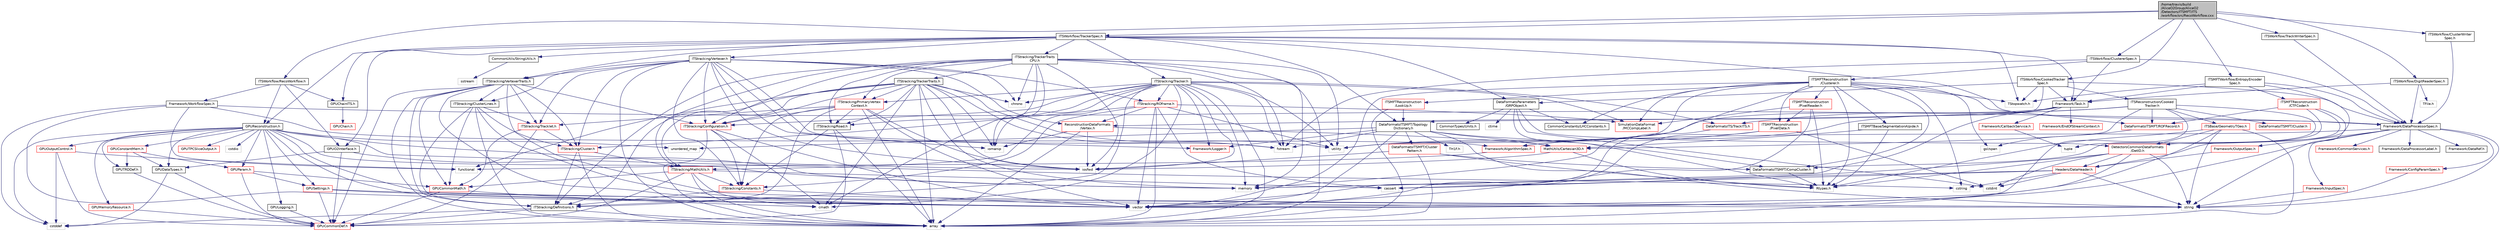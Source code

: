 digraph "/home/travis/build/AliceO2Group/AliceO2/Detectors/ITSMFT/ITS/workflow/src/RecoWorkflow.cxx"
{
 // INTERACTIVE_SVG=YES
  bgcolor="transparent";
  edge [fontname="Helvetica",fontsize="10",labelfontname="Helvetica",labelfontsize="10"];
  node [fontname="Helvetica",fontsize="10",shape=record];
  Node0 [label="/home/travis/build\l/AliceO2Group/AliceO2\l/Detectors/ITSMFT/ITS\l/workflow/src/RecoWorkflow.cxx",height=0.2,width=0.4,color="black", fillcolor="grey75", style="filled", fontcolor="black"];
  Node0 -> Node1 [color="midnightblue",fontsize="10",style="solid",fontname="Helvetica"];
  Node1 [label="ITSWorkflow/RecoWorkflow.h",height=0.2,width=0.4,color="black",URL="$dc/d1c/ITSMFT_2ITS_2workflow_2include_2ITSWorkflow_2RecoWorkflow_8h.html"];
  Node1 -> Node2 [color="midnightblue",fontsize="10",style="solid",fontname="Helvetica"];
  Node2 [label="Framework/WorkflowSpec.h",height=0.2,width=0.4,color="black",URL="$df/da1/WorkflowSpec_8h.html"];
  Node2 -> Node3 [color="midnightblue",fontsize="10",style="solid",fontname="Helvetica"];
  Node3 [label="Framework/DataProcessorSpec.h",height=0.2,width=0.4,color="black",URL="$d0/df4/DataProcessorSpec_8h.html"];
  Node3 -> Node4 [color="midnightblue",fontsize="10",style="solid",fontname="Helvetica"];
  Node4 [label="Framework/AlgorithmSpec.h",height=0.2,width=0.4,color="red",URL="$d0/d14/AlgorithmSpec_8h.html"];
  Node4 -> Node84 [color="midnightblue",fontsize="10",style="solid",fontname="Helvetica"];
  Node84 [label="functional",height=0.2,width=0.4,color="grey75"];
  Node3 -> Node119 [color="midnightblue",fontsize="10",style="solid",fontname="Helvetica"];
  Node119 [label="Framework/ConfigParamSpec.h",height=0.2,width=0.4,color="red",URL="$d0/d1c/ConfigParamSpec_8h.html"];
  Node119 -> Node52 [color="midnightblue",fontsize="10",style="solid",fontname="Helvetica"];
  Node52 [label="string",height=0.2,width=0.4,color="grey75"];
  Node3 -> Node123 [color="midnightblue",fontsize="10",style="solid",fontname="Helvetica"];
  Node123 [label="Framework/DataProcessorLabel.h",height=0.2,width=0.4,color="black",URL="$d1/df2/DataProcessorLabel_8h.html"];
  Node3 -> Node7 [color="midnightblue",fontsize="10",style="solid",fontname="Helvetica"];
  Node7 [label="Framework/DataRef.h",height=0.2,width=0.4,color="black",URL="$d5/dfb/DataRef_8h.html"];
  Node3 -> Node58 [color="midnightblue",fontsize="10",style="solid",fontname="Helvetica"];
  Node58 [label="Framework/InputSpec.h",height=0.2,width=0.4,color="red",URL="$d5/d3f/InputSpec_8h.html"];
  Node58 -> Node52 [color="midnightblue",fontsize="10",style="solid",fontname="Helvetica"];
  Node3 -> Node45 [color="midnightblue",fontsize="10",style="solid",fontname="Helvetica"];
  Node45 [label="Framework/OutputSpec.h",height=0.2,width=0.4,color="red",URL="$db/d2d/OutputSpec_8h.html"];
  Node45 -> Node46 [color="midnightblue",fontsize="10",style="solid",fontname="Helvetica"];
  Node46 [label="Headers/DataHeader.h",height=0.2,width=0.4,color="red",URL="$dc/dcd/DataHeader_8h.html"];
  Node46 -> Node47 [color="midnightblue",fontsize="10",style="solid",fontname="Helvetica"];
  Node47 [label="cstdint",height=0.2,width=0.4,color="grey75"];
  Node46 -> Node18 [color="midnightblue",fontsize="10",style="solid",fontname="Helvetica"];
  Node18 [label="memory",height=0.2,width=0.4,color="grey75"];
  Node46 -> Node48 [color="midnightblue",fontsize="10",style="solid",fontname="Helvetica"];
  Node48 [label="cassert",height=0.2,width=0.4,color="grey75"];
  Node46 -> Node49 [color="midnightblue",fontsize="10",style="solid",fontname="Helvetica"];
  Node49 [label="cstring",height=0.2,width=0.4,color="grey75"];
  Node46 -> Node52 [color="midnightblue",fontsize="10",style="solid",fontname="Helvetica"];
  Node3 -> Node124 [color="midnightblue",fontsize="10",style="solid",fontname="Helvetica"];
  Node124 [label="Framework/CommonServices.h",height=0.2,width=0.4,color="red",URL="$d8/d02/CommonServices_8h.html"];
  Node3 -> Node52 [color="midnightblue",fontsize="10",style="solid",fontname="Helvetica"];
  Node3 -> Node25 [color="midnightblue",fontsize="10",style="solid",fontname="Helvetica"];
  Node25 [label="vector",height=0.2,width=0.4,color="grey75"];
  Node2 -> Node4 [color="midnightblue",fontsize="10",style="solid",fontname="Helvetica"];
  Node2 -> Node25 [color="midnightblue",fontsize="10",style="solid",fontname="Helvetica"];
  Node2 -> Node84 [color="midnightblue",fontsize="10",style="solid",fontname="Helvetica"];
  Node2 -> Node85 [color="midnightblue",fontsize="10",style="solid",fontname="Helvetica"];
  Node85 [label="cstddef",height=0.2,width=0.4,color="grey75"];
  Node1 -> Node125 [color="midnightblue",fontsize="10",style="solid",fontname="Helvetica"];
  Node125 [label="GPUO2Interface.h",height=0.2,width=0.4,color="black",URL="$dc/dae/GPUO2Interface_8h.html"];
  Node125 -> Node18 [color="midnightblue",fontsize="10",style="solid",fontname="Helvetica"];
  Node125 -> Node126 [color="midnightblue",fontsize="10",style="solid",fontname="Helvetica"];
  Node126 [label="GPUCommonDef.h",height=0.2,width=0.4,color="red",URL="$df/d21/GPUCommonDef_8h.html"];
  Node125 -> Node129 [color="midnightblue",fontsize="10",style="solid",fontname="Helvetica"];
  Node129 [label="GPUDataTypes.h",height=0.2,width=0.4,color="black",URL="$d4/dc5/GPUDataTypes_8h.html"];
  Node129 -> Node126 [color="midnightblue",fontsize="10",style="solid",fontname="Helvetica"];
  Node129 -> Node85 [color="midnightblue",fontsize="10",style="solid",fontname="Helvetica"];
  Node1 -> Node130 [color="midnightblue",fontsize="10",style="solid",fontname="Helvetica"];
  Node130 [label="GPUReconstruction.h",height=0.2,width=0.4,color="black",URL="$d2/de8/GPUReconstruction_8h.html"];
  Node130 -> Node85 [color="midnightblue",fontsize="10",style="solid",fontname="Helvetica"];
  Node130 -> Node61 [color="midnightblue",fontsize="10",style="solid",fontname="Helvetica"];
  Node61 [label="cstdio",height=0.2,width=0.4,color="grey75"];
  Node130 -> Node49 [color="midnightblue",fontsize="10",style="solid",fontname="Helvetica"];
  Node130 -> Node52 [color="midnightblue",fontsize="10",style="solid",fontname="Helvetica"];
  Node130 -> Node18 [color="midnightblue",fontsize="10",style="solid",fontname="Helvetica"];
  Node130 -> Node74 [color="midnightblue",fontsize="10",style="solid",fontname="Helvetica"];
  Node74 [label="iosfwd",height=0.2,width=0.4,color="grey75"];
  Node130 -> Node25 [color="midnightblue",fontsize="10",style="solid",fontname="Helvetica"];
  Node130 -> Node69 [color="midnightblue",fontsize="10",style="solid",fontname="Helvetica"];
  Node69 [label="unordered_map",height=0.2,width=0.4,color="grey75"];
  Node130 -> Node131 [color="midnightblue",fontsize="10",style="solid",fontname="Helvetica"];
  Node131 [label="GPUTRDDef.h",height=0.2,width=0.4,color="black",URL="$d7/d4f/GPUTRDDef_8h.html"];
  Node131 -> Node126 [color="midnightblue",fontsize="10",style="solid",fontname="Helvetica"];
  Node130 -> Node132 [color="midnightblue",fontsize="10",style="solid",fontname="Helvetica"];
  Node132 [label="GPUParam.h",height=0.2,width=0.4,color="red",URL="$df/d13/GPUParam_8h.html"];
  Node132 -> Node126 [color="midnightblue",fontsize="10",style="solid",fontname="Helvetica"];
  Node132 -> Node133 [color="midnightblue",fontsize="10",style="solid",fontname="Helvetica"];
  Node133 [label="GPUCommonMath.h",height=0.2,width=0.4,color="red",URL="$d6/da2/GPUCommonMath_8h.html"];
  Node133 -> Node126 [color="midnightblue",fontsize="10",style="solid",fontname="Helvetica"];
  Node133 -> Node134 [color="midnightblue",fontsize="10",style="solid",fontname="Helvetica"];
  Node134 [label="cmath",height=0.2,width=0.4,color="grey75"];
  Node132 -> Node142 [color="midnightblue",fontsize="10",style="solid",fontname="Helvetica"];
  Node142 [label="GPUSettings.h",height=0.2,width=0.4,color="red",URL="$dd/dc6/GPUSettings_8h.html"];
  Node142 -> Node126 [color="midnightblue",fontsize="10",style="solid",fontname="Helvetica"];
  Node142 -> Node25 [color="midnightblue",fontsize="10",style="solid",fontname="Helvetica"];
  Node142 -> Node52 [color="midnightblue",fontsize="10",style="solid",fontname="Helvetica"];
  Node130 -> Node142 [color="midnightblue",fontsize="10",style="solid",fontname="Helvetica"];
  Node130 -> Node149 [color="midnightblue",fontsize="10",style="solid",fontname="Helvetica"];
  Node149 [label="GPUOutputControl.h",height=0.2,width=0.4,color="red",URL="$d5/d5b/GPUOutputControl_8h.html"];
  Node149 -> Node126 [color="midnightblue",fontsize="10",style="solid",fontname="Helvetica"];
  Node149 -> Node85 [color="midnightblue",fontsize="10",style="solid",fontname="Helvetica"];
  Node149 -> Node84 [color="midnightblue",fontsize="10",style="solid",fontname="Helvetica"];
  Node130 -> Node151 [color="midnightblue",fontsize="10",style="solid",fontname="Helvetica"];
  Node151 [label="GPUMemoryResource.h",height=0.2,width=0.4,color="red",URL="$d5/da6/GPUMemoryResource_8h.html"];
  Node151 -> Node126 [color="midnightblue",fontsize="10",style="solid",fontname="Helvetica"];
  Node130 -> Node153 [color="midnightblue",fontsize="10",style="solid",fontname="Helvetica"];
  Node153 [label="GPUConstantMem.h",height=0.2,width=0.4,color="red",URL="$db/df8/GPUConstantMem_8h.html"];
  Node153 -> Node132 [color="midnightblue",fontsize="10",style="solid",fontname="Helvetica"];
  Node153 -> Node129 [color="midnightblue",fontsize="10",style="solid",fontname="Helvetica"];
  Node153 -> Node131 [color="midnightblue",fontsize="10",style="solid",fontname="Helvetica"];
  Node130 -> Node166 [color="midnightblue",fontsize="10",style="solid",fontname="Helvetica"];
  Node166 [label="GPUTPCSliceOutput.h",height=0.2,width=0.4,color="red",URL="$da/d4b/GPUTPCSliceOutput_8h.html"];
  Node130 -> Node129 [color="midnightblue",fontsize="10",style="solid",fontname="Helvetica"];
  Node130 -> Node169 [color="midnightblue",fontsize="10",style="solid",fontname="Helvetica"];
  Node169 [label="GPULogging.h",height=0.2,width=0.4,color="black",URL="$df/ddc/GPULogging_8h.html"];
  Node169 -> Node126 [color="midnightblue",fontsize="10",style="solid",fontname="Helvetica"];
  Node1 -> Node170 [color="midnightblue",fontsize="10",style="solid",fontname="Helvetica"];
  Node170 [label="GPUChainITS.h",height=0.2,width=0.4,color="black",URL="$d9/d46/GPUChainITS_8h.html"];
  Node170 -> Node171 [color="midnightblue",fontsize="10",style="solid",fontname="Helvetica"];
  Node171 [label="GPUChain.h",height=0.2,width=0.4,color="red",URL="$d3/dbe/GPUChain_8h.html"];
  Node0 -> Node187 [color="midnightblue",fontsize="10",style="solid",fontname="Helvetica"];
  Node187 [label="ITSWorkflow/DigitReaderSpec.h",height=0.2,width=0.4,color="black",URL="$de/d93/ITSMFT_2ITS_2workflow_2include_2ITSWorkflow_2DigitReaderSpec_8h.html"];
  Node187 -> Node188 [color="midnightblue",fontsize="10",style="solid",fontname="Helvetica"];
  Node188 [label="TFile.h",height=0.2,width=0.4,color="grey75"];
  Node187 -> Node3 [color="midnightblue",fontsize="10",style="solid",fontname="Helvetica"];
  Node187 -> Node189 [color="midnightblue",fontsize="10",style="solid",fontname="Helvetica"];
  Node189 [label="Framework/Task.h",height=0.2,width=0.4,color="black",URL="$df/d4f/Task_8h.html"];
  Node189 -> Node4 [color="midnightblue",fontsize="10",style="solid",fontname="Helvetica"];
  Node189 -> Node190 [color="midnightblue",fontsize="10",style="solid",fontname="Helvetica"];
  Node190 [label="Framework/CallbackService.h",height=0.2,width=0.4,color="red",URL="$d9/d7f/CallbackService_8h.html"];
  Node190 -> Node192 [color="midnightblue",fontsize="10",style="solid",fontname="Helvetica"];
  Node192 [label="tuple",height=0.2,width=0.4,color="grey75"];
  Node189 -> Node193 [color="midnightblue",fontsize="10",style="solid",fontname="Helvetica"];
  Node193 [label="Framework/EndOfStreamContext.h",height=0.2,width=0.4,color="red",URL="$d0/d77/EndOfStreamContext_8h.html"];
  Node189 -> Node31 [color="midnightblue",fontsize="10",style="solid",fontname="Helvetica"];
  Node31 [label="utility",height=0.2,width=0.4,color="grey75"];
  Node189 -> Node18 [color="midnightblue",fontsize="10",style="solid",fontname="Helvetica"];
  Node0 -> Node194 [color="midnightblue",fontsize="10",style="solid",fontname="Helvetica"];
  Node194 [label="ITSWorkflow/ClustererSpec.h",height=0.2,width=0.4,color="black",URL="$d4/dcc/ITSMFT_2ITS_2workflow_2include_2ITSWorkflow_2ClustererSpec_8h.html"];
  Node194 -> Node195 [color="midnightblue",fontsize="10",style="solid",fontname="Helvetica"];
  Node195 [label="fstream",height=0.2,width=0.4,color="grey75"];
  Node194 -> Node196 [color="midnightblue",fontsize="10",style="solid",fontname="Helvetica"];
  Node196 [label="ITSMFTReconstruction\l/Clusterer.h",height=0.2,width=0.4,color="black",URL="$d6/d04/ITSMFT_2common_2reconstruction_2include_2ITSMFTReconstruction_2Clusterer_8h.html"];
  Node196 -> Node31 [color="midnightblue",fontsize="10",style="solid",fontname="Helvetica"];
  Node196 -> Node25 [color="midnightblue",fontsize="10",style="solid",fontname="Helvetica"];
  Node196 -> Node49 [color="midnightblue",fontsize="10",style="solid",fontname="Helvetica"];
  Node196 -> Node18 [color="midnightblue",fontsize="10",style="solid",fontname="Helvetica"];
  Node196 -> Node17 [color="midnightblue",fontsize="10",style="solid",fontname="Helvetica"];
  Node17 [label="gsl/span",height=0.2,width=0.4,color="grey75"];
  Node196 -> Node197 [color="midnightblue",fontsize="10",style="solid",fontname="Helvetica"];
  Node197 [label="ITSMFTBase/SegmentationAlpide.h",height=0.2,width=0.4,color="black",URL="$d3/dba/SegmentationAlpide_8h.html",tooltip="Definition of the SegmentationAlpide class. "];
  Node197 -> Node141 [color="midnightblue",fontsize="10",style="solid",fontname="Helvetica"];
  Node141 [label="Rtypes.h",height=0.2,width=0.4,color="grey75"];
  Node197 -> Node198 [color="midnightblue",fontsize="10",style="solid",fontname="Helvetica"];
  Node198 [label="MathUtils/Cartesian3D.h",height=0.2,width=0.4,color="red",URL="$dd/d76/Cartesian3D_8h.html"];
  Node198 -> Node141 [color="midnightblue",fontsize="10",style="solid",fontname="Helvetica"];
  Node198 -> Node74 [color="midnightblue",fontsize="10",style="solid",fontname="Helvetica"];
  Node196 -> Node208 [color="midnightblue",fontsize="10",style="solid",fontname="Helvetica"];
  Node208 [label="DataFormatsITSMFT/CompCluster.h",height=0.2,width=0.4,color="black",URL="$df/de4/CompCluster_8h.html",tooltip="Definition of the ITSMFT compact cluster. "];
  Node208 -> Node141 [color="midnightblue",fontsize="10",style="solid",fontname="Helvetica"];
  Node196 -> Node209 [color="midnightblue",fontsize="10",style="solid",fontname="Helvetica"];
  Node209 [label="DataFormatsITSMFT/ROFRecord.h",height=0.2,width=0.4,color="red",URL="$d0/dc6/ITSMFT_2common_2include_2DataFormatsITSMFT_2ROFRecord_8h.html"];
  Node209 -> Node17 [color="midnightblue",fontsize="10",style="solid",fontname="Helvetica"];
  Node196 -> Node213 [color="midnightblue",fontsize="10",style="solid",fontname="Helvetica"];
  Node213 [label="ITSMFTReconstruction\l/PixelReader.h",height=0.2,width=0.4,color="red",URL="$df/d2e/PixelReader_8h.html",tooltip="Abstract class for Alpide data reader class. "];
  Node213 -> Node141 [color="midnightblue",fontsize="10",style="solid",fontname="Helvetica"];
  Node213 -> Node214 [color="midnightblue",fontsize="10",style="solid",fontname="Helvetica"];
  Node214 [label="ITSMFTReconstruction\l/PixelData.h",height=0.2,width=0.4,color="red",URL="$da/d8d/PixelData_8h.html",tooltip="Transient data classes for single pixel and set of pixels from current chip. "];
  Node214 -> Node25 [color="midnightblue",fontsize="10",style="solid",fontname="Helvetica"];
  Node214 -> Node31 [color="midnightblue",fontsize="10",style="solid",fontname="Helvetica"];
  Node214 -> Node47 [color="midnightblue",fontsize="10",style="solid",fontname="Helvetica"];
  Node213 -> Node216 [color="midnightblue",fontsize="10",style="solid",fontname="Helvetica"];
  Node216 [label="SimulationDataFormat\l/MCCompLabel.h",height=0.2,width=0.4,color="red",URL="$d7/dcd/MCCompLabel_8h.html"];
  Node213 -> Node25 [color="midnightblue",fontsize="10",style="solid",fontname="Helvetica"];
  Node196 -> Node214 [color="midnightblue",fontsize="10",style="solid",fontname="Helvetica"];
  Node196 -> Node218 [color="midnightblue",fontsize="10",style="solid",fontname="Helvetica"];
  Node218 [label="ITSMFTReconstruction\l/LookUp.h",height=0.2,width=0.4,color="red",URL="$df/ddf/LookUp_8h.html",tooltip="Definition of the LookUp class. "];
  Node218 -> Node32 [color="midnightblue",fontsize="10",style="solid",fontname="Helvetica"];
  Node32 [label="array",height=0.2,width=0.4,color="grey75"];
  Node218 -> Node221 [color="midnightblue",fontsize="10",style="solid",fontname="Helvetica"];
  Node221 [label="DataFormatsITSMFT/Topology\lDictionary.h",height=0.2,width=0.4,color="black",URL="$d1/d08/TopologyDictionary_8h.html",tooltip="Definition of the ClusterTopology class. "];
  Node221 -> Node220 [color="midnightblue",fontsize="10",style="solid",fontname="Helvetica"];
  Node220 [label="DataFormatsITSMFT/Cluster\lPattern.h",height=0.2,width=0.4,color="red",URL="$de/dc1/ClusterPattern_8h.html"];
  Node220 -> Node141 [color="midnightblue",fontsize="10",style="solid",fontname="Helvetica"];
  Node220 -> Node32 [color="midnightblue",fontsize="10",style="solid",fontname="Helvetica"];
  Node220 -> Node74 [color="midnightblue",fontsize="10",style="solid",fontname="Helvetica"];
  Node220 -> Node208 [color="midnightblue",fontsize="10",style="solid",fontname="Helvetica"];
  Node221 -> Node222 [color="midnightblue",fontsize="10",style="solid",fontname="Helvetica"];
  Node222 [label="Framework/Logger.h",height=0.2,width=0.4,color="red",URL="$dd/da4/Logger_8h.html"];
  Node221 -> Node195 [color="midnightblue",fontsize="10",style="solid",fontname="Helvetica"];
  Node221 -> Node52 [color="midnightblue",fontsize="10",style="solid",fontname="Helvetica"];
  Node221 -> Node69 [color="midnightblue",fontsize="10",style="solid",fontname="Helvetica"];
  Node221 -> Node25 [color="midnightblue",fontsize="10",style="solid",fontname="Helvetica"];
  Node221 -> Node198 [color="midnightblue",fontsize="10",style="solid",fontname="Helvetica"];
  Node221 -> Node208 [color="midnightblue",fontsize="10",style="solid",fontname="Helvetica"];
  Node221 -> Node224 [color="midnightblue",fontsize="10",style="solid",fontname="Helvetica"];
  Node224 [label="TH1F.h",height=0.2,width=0.4,color="grey75"];
  Node196 -> Node216 [color="midnightblue",fontsize="10",style="solid",fontname="Helvetica"];
  Node196 -> Node212 [color="midnightblue",fontsize="10",style="solid",fontname="Helvetica"];
  Node212 [label="CommonConstants/LHCConstants.h",height=0.2,width=0.4,color="black",URL="$d4/dc6/LHCConstants_8h.html",tooltip="Header to collect LHC related constants. "];
  Node196 -> Node141 [color="midnightblue",fontsize="10",style="solid",fontname="Helvetica"];
  Node196 -> Node225 [color="midnightblue",fontsize="10",style="solid",fontname="Helvetica"];
  Node225 [label="TStopwatch.h",height=0.2,width=0.4,color="grey75"];
  Node194 -> Node3 [color="midnightblue",fontsize="10",style="solid",fontname="Helvetica"];
  Node194 -> Node189 [color="midnightblue",fontsize="10",style="solid",fontname="Helvetica"];
  Node0 -> Node226 [color="midnightblue",fontsize="10",style="solid",fontname="Helvetica"];
  Node226 [label="ITSWorkflow/ClusterWriter\lSpec.h",height=0.2,width=0.4,color="black",URL="$dc/d8e/ITS_2workflow_2include_2ITSWorkflow_2ClusterWriterSpec_8h.html"];
  Node226 -> Node3 [color="midnightblue",fontsize="10",style="solid",fontname="Helvetica"];
  Node0 -> Node227 [color="midnightblue",fontsize="10",style="solid",fontname="Helvetica"];
  Node227 [label="ITSWorkflow/TrackerSpec.h",height=0.2,width=0.4,color="black",URL="$de/d90/ITSMFT_2ITS_2workflow_2include_2ITSWorkflow_2TrackerSpec_8h.html"];
  Node227 -> Node228 [color="midnightblue",fontsize="10",style="solid",fontname="Helvetica"];
  Node228 [label="DataFormatsParameters\l/GRPObject.h",height=0.2,width=0.4,color="black",URL="$de/d28/GRPObject_8h.html",tooltip="Header of the General Run Parameters object. "];
  Node228 -> Node141 [color="midnightblue",fontsize="10",style="solid",fontname="Helvetica"];
  Node228 -> Node47 [color="midnightblue",fontsize="10",style="solid",fontname="Helvetica"];
  Node228 -> Node229 [color="midnightblue",fontsize="10",style="solid",fontname="Helvetica"];
  Node229 [label="ctime",height=0.2,width=0.4,color="grey75"];
  Node228 -> Node212 [color="midnightblue",fontsize="10",style="solid",fontname="Helvetica"];
  Node228 -> Node230 [color="midnightblue",fontsize="10",style="solid",fontname="Helvetica"];
  Node230 [label="CommonTypes/Units.h",height=0.2,width=0.4,color="black",URL="$da/d58/Units_8h.html",tooltip="Header to collect definitions for different units. "];
  Node228 -> Node231 [color="midnightblue",fontsize="10",style="solid",fontname="Helvetica"];
  Node231 [label="DetectorsCommonDataFormats\l/DetID.h",height=0.2,width=0.4,color="red",URL="$d6/d31/DetID_8h.html"];
  Node231 -> Node141 [color="midnightblue",fontsize="10",style="solid",fontname="Helvetica"];
  Node231 -> Node32 [color="midnightblue",fontsize="10",style="solid",fontname="Helvetica"];
  Node231 -> Node48 [color="midnightblue",fontsize="10",style="solid",fontname="Helvetica"];
  Node231 -> Node47 [color="midnightblue",fontsize="10",style="solid",fontname="Helvetica"];
  Node231 -> Node52 [color="midnightblue",fontsize="10",style="solid",fontname="Helvetica"];
  Node231 -> Node46 [color="midnightblue",fontsize="10",style="solid",fontname="Helvetica"];
  Node227 -> Node221 [color="midnightblue",fontsize="10",style="solid",fontname="Helvetica"];
  Node227 -> Node3 [color="midnightblue",fontsize="10",style="solid",fontname="Helvetica"];
  Node227 -> Node189 [color="midnightblue",fontsize="10",style="solid",fontname="Helvetica"];
  Node227 -> Node235 [color="midnightblue",fontsize="10",style="solid",fontname="Helvetica"];
  Node235 [label="ITStracking/Tracker.h",height=0.2,width=0.4,color="black",URL="$d7/da0/ITSMFT_2ITS_2tracking_2include_2ITStracking_2Tracker_8h.html"];
  Node235 -> Node32 [color="midnightblue",fontsize="10",style="solid",fontname="Helvetica"];
  Node235 -> Node62 [color="midnightblue",fontsize="10",style="solid",fontname="Helvetica"];
  Node62 [label="chrono",height=0.2,width=0.4,color="grey75"];
  Node235 -> Node134 [color="midnightblue",fontsize="10",style="solid",fontname="Helvetica"];
  Node235 -> Node195 [color="midnightblue",fontsize="10",style="solid",fontname="Helvetica"];
  Node235 -> Node236 [color="midnightblue",fontsize="10",style="solid",fontname="Helvetica"];
  Node236 [label="iomanip",height=0.2,width=0.4,color="grey75"];
  Node235 -> Node74 [color="midnightblue",fontsize="10",style="solid",fontname="Helvetica"];
  Node235 -> Node18 [color="midnightblue",fontsize="10",style="solid",fontname="Helvetica"];
  Node235 -> Node31 [color="midnightblue",fontsize="10",style="solid",fontname="Helvetica"];
  Node235 -> Node237 [color="midnightblue",fontsize="10",style="solid",fontname="Helvetica"];
  Node237 [label="ITStracking/Configuration.h",height=0.2,width=0.4,color="red",URL="$d3/d59/Configuration_8h.html"];
  Node237 -> Node32 [color="midnightblue",fontsize="10",style="solid",fontname="Helvetica"];
  Node237 -> Node25 [color="midnightblue",fontsize="10",style="solid",fontname="Helvetica"];
  Node237 -> Node134 [color="midnightblue",fontsize="10",style="solid",fontname="Helvetica"];
  Node237 -> Node238 [color="midnightblue",fontsize="10",style="solid",fontname="Helvetica"];
  Node238 [label="ITStracking/Constants.h",height=0.2,width=0.4,color="red",URL="$d0/d86/Detectors_2ITSMFT_2ITS_2tracking_2include_2ITStracking_2Constants_8h.html"];
  Node238 -> Node25 [color="midnightblue",fontsize="10",style="solid",fontname="Helvetica"];
  Node238 -> Node239 [color="midnightblue",fontsize="10",style="solid",fontname="Helvetica"];
  Node239 [label="ITStracking/Definitions.h",height=0.2,width=0.4,color="black",URL="$df/d3d/Definitions_8h.html"];
  Node239 -> Node32 [color="midnightblue",fontsize="10",style="solid",fontname="Helvetica"];
  Node239 -> Node126 [color="midnightblue",fontsize="10",style="solid",fontname="Helvetica"];
  Node239 -> Node85 [color="midnightblue",fontsize="10",style="solid",fontname="Helvetica"];
  Node235 -> Node239 [color="midnightblue",fontsize="10",style="solid",fontname="Helvetica"];
  Node235 -> Node240 [color="midnightblue",fontsize="10",style="solid",fontname="Helvetica"];
  Node240 [label="ITStracking/ROframe.h",height=0.2,width=0.4,color="red",URL="$dc/d8d/ITS_2tracking_2include_2ITStracking_2ROframe_8h.html"];
  Node240 -> Node32 [color="midnightblue",fontsize="10",style="solid",fontname="Helvetica"];
  Node240 -> Node25 [color="midnightblue",fontsize="10",style="solid",fontname="Helvetica"];
  Node240 -> Node31 [color="midnightblue",fontsize="10",style="solid",fontname="Helvetica"];
  Node240 -> Node48 [color="midnightblue",fontsize="10",style="solid",fontname="Helvetica"];
  Node240 -> Node241 [color="midnightblue",fontsize="10",style="solid",fontname="Helvetica"];
  Node241 [label="ITStracking/Cluster.h",height=0.2,width=0.4,color="red",URL="$da/d7f/Detectors_2ITSMFT_2ITS_2tracking_2include_2ITStracking_2Cluster_8h.html"];
  Node241 -> Node32 [color="midnightblue",fontsize="10",style="solid",fontname="Helvetica"];
  Node241 -> Node239 [color="midnightblue",fontsize="10",style="solid",fontname="Helvetica"];
  Node241 -> Node242 [color="midnightblue",fontsize="10",style="solid",fontname="Helvetica"];
  Node242 [label="ITStracking/MathUtils.h",height=0.2,width=0.4,color="red",URL="$dc/d3e/MathUtils_8h.html"];
  Node242 -> Node32 [color="midnightblue",fontsize="10",style="solid",fontname="Helvetica"];
  Node242 -> Node134 [color="midnightblue",fontsize="10",style="solid",fontname="Helvetica"];
  Node242 -> Node48 [color="midnightblue",fontsize="10",style="solid",fontname="Helvetica"];
  Node242 -> Node238 [color="midnightblue",fontsize="10",style="solid",fontname="Helvetica"];
  Node242 -> Node133 [color="midnightblue",fontsize="10",style="solid",fontname="Helvetica"];
  Node242 -> Node126 [color="midnightblue",fontsize="10",style="solid",fontname="Helvetica"];
  Node240 -> Node238 [color="midnightblue",fontsize="10",style="solid",fontname="Helvetica"];
  Node240 -> Node244 [color="midnightblue",fontsize="10",style="solid",fontname="Helvetica"];
  Node244 [label="ReconstructionDataFormats\l/Vertex.h",height=0.2,width=0.4,color="red",URL="$d3/d6f/DataFormats_2Reconstruction_2include_2ReconstructionDataFormats_2Vertex_8h.html"];
  Node244 -> Node198 [color="midnightblue",fontsize="10",style="solid",fontname="Helvetica"];
  Node244 -> Node32 [color="midnightblue",fontsize="10",style="solid",fontname="Helvetica"];
  Node244 -> Node236 [color="midnightblue",fontsize="10",style="solid",fontname="Helvetica"];
  Node244 -> Node74 [color="midnightblue",fontsize="10",style="solid",fontname="Helvetica"];
  Node240 -> Node216 [color="midnightblue",fontsize="10",style="solid",fontname="Helvetica"];
  Node235 -> Node242 [color="midnightblue",fontsize="10",style="solid",fontname="Helvetica"];
  Node235 -> Node247 [color="midnightblue",fontsize="10",style="solid",fontname="Helvetica"];
  Node247 [label="ITStracking/PrimaryVertex\lContext.h",height=0.2,width=0.4,color="red",URL="$d3/da9/PrimaryVertexContext_8h.html"];
  Node247 -> Node32 [color="midnightblue",fontsize="10",style="solid",fontname="Helvetica"];
  Node247 -> Node74 [color="midnightblue",fontsize="10",style="solid",fontname="Helvetica"];
  Node247 -> Node25 [color="midnightblue",fontsize="10",style="solid",fontname="Helvetica"];
  Node247 -> Node237 [color="midnightblue",fontsize="10",style="solid",fontname="Helvetica"];
  Node247 -> Node238 [color="midnightblue",fontsize="10",style="solid",fontname="Helvetica"];
  Node247 -> Node239 [color="midnightblue",fontsize="10",style="solid",fontname="Helvetica"];
  Node247 -> Node249 [color="midnightblue",fontsize="10",style="solid",fontname="Helvetica"];
  Node249 [label="ITStracking/Road.h",height=0.2,width=0.4,color="black",URL="$d4/d5a/ITS_2tracking_2include_2ITStracking_2Road_8h.html"];
  Node249 -> Node32 [color="midnightblue",fontsize="10",style="solid",fontname="Helvetica"];
  Node249 -> Node238 [color="midnightblue",fontsize="10",style="solid",fontname="Helvetica"];
  Node249 -> Node126 [color="midnightblue",fontsize="10",style="solid",fontname="Helvetica"];
  Node247 -> Node250 [color="midnightblue",fontsize="10",style="solid",fontname="Helvetica"];
  Node250 [label="ITStracking/Tracklet.h",height=0.2,width=0.4,color="red",URL="$d8/db3/ITSMFT_2ITS_2tracking_2include_2ITStracking_2Tracklet_8h.html"];
  Node250 -> Node241 [color="midnightblue",fontsize="10",style="solid",fontname="Helvetica"];
  Node250 -> Node133 [color="midnightblue",fontsize="10",style="solid",fontname="Helvetica"];
  Node250 -> Node126 [color="midnightblue",fontsize="10",style="solid",fontname="Helvetica"];
  Node235 -> Node249 [color="midnightblue",fontsize="10",style="solid",fontname="Helvetica"];
  Node235 -> Node251 [color="midnightblue",fontsize="10",style="solid",fontname="Helvetica"];
  Node251 [label="DataFormatsITS/TrackITS.h",height=0.2,width=0.4,color="red",URL="$d1/d71/TrackITS_8h.html",tooltip="Definition of the ITS track. "];
  Node251 -> Node25 [color="midnightblue",fontsize="10",style="solid",fontname="Helvetica"];
  Node235 -> Node216 [color="midnightblue",fontsize="10",style="solid",fontname="Helvetica"];
  Node235 -> Node222 [color="midnightblue",fontsize="10",style="solid",fontname="Helvetica"];
  Node227 -> Node259 [color="midnightblue",fontsize="10",style="solid",fontname="Helvetica"];
  Node259 [label="ITStracking/TrackerTraits\lCPU.h",height=0.2,width=0.4,color="black",URL="$de/dbc/TrackerTraitsCPU_8h.html"];
  Node259 -> Node32 [color="midnightblue",fontsize="10",style="solid",fontname="Helvetica"];
  Node259 -> Node62 [color="midnightblue",fontsize="10",style="solid",fontname="Helvetica"];
  Node259 -> Node134 [color="midnightblue",fontsize="10",style="solid",fontname="Helvetica"];
  Node259 -> Node195 [color="midnightblue",fontsize="10",style="solid",fontname="Helvetica"];
  Node259 -> Node236 [color="midnightblue",fontsize="10",style="solid",fontname="Helvetica"];
  Node259 -> Node74 [color="midnightblue",fontsize="10",style="solid",fontname="Helvetica"];
  Node259 -> Node18 [color="midnightblue",fontsize="10",style="solid",fontname="Helvetica"];
  Node259 -> Node31 [color="midnightblue",fontsize="10",style="solid",fontname="Helvetica"];
  Node259 -> Node260 [color="midnightblue",fontsize="10",style="solid",fontname="Helvetica"];
  Node260 [label="ITStracking/TrackerTraits.h",height=0.2,width=0.4,color="black",URL="$d2/dee/TrackerTraits_8h.html"];
  Node260 -> Node32 [color="midnightblue",fontsize="10",style="solid",fontname="Helvetica"];
  Node260 -> Node62 [color="midnightblue",fontsize="10",style="solid",fontname="Helvetica"];
  Node260 -> Node134 [color="midnightblue",fontsize="10",style="solid",fontname="Helvetica"];
  Node260 -> Node195 [color="midnightblue",fontsize="10",style="solid",fontname="Helvetica"];
  Node260 -> Node236 [color="midnightblue",fontsize="10",style="solid",fontname="Helvetica"];
  Node260 -> Node74 [color="midnightblue",fontsize="10",style="solid",fontname="Helvetica"];
  Node260 -> Node18 [color="midnightblue",fontsize="10",style="solid",fontname="Helvetica"];
  Node260 -> Node31 [color="midnightblue",fontsize="10",style="solid",fontname="Helvetica"];
  Node260 -> Node84 [color="midnightblue",fontsize="10",style="solid",fontname="Helvetica"];
  Node260 -> Node237 [color="midnightblue",fontsize="10",style="solid",fontname="Helvetica"];
  Node260 -> Node239 [color="midnightblue",fontsize="10",style="solid",fontname="Helvetica"];
  Node260 -> Node242 [color="midnightblue",fontsize="10",style="solid",fontname="Helvetica"];
  Node260 -> Node247 [color="midnightblue",fontsize="10",style="solid",fontname="Helvetica"];
  Node260 -> Node249 [color="midnightblue",fontsize="10",style="solid",fontname="Helvetica"];
  Node259 -> Node237 [color="midnightblue",fontsize="10",style="solid",fontname="Helvetica"];
  Node259 -> Node239 [color="midnightblue",fontsize="10",style="solid",fontname="Helvetica"];
  Node259 -> Node242 [color="midnightblue",fontsize="10",style="solid",fontname="Helvetica"];
  Node259 -> Node247 [color="midnightblue",fontsize="10",style="solid",fontname="Helvetica"];
  Node259 -> Node249 [color="midnightblue",fontsize="10",style="solid",fontname="Helvetica"];
  Node227 -> Node261 [color="midnightblue",fontsize="10",style="solid",fontname="Helvetica"];
  Node261 [label="ITStracking/Vertexer.h",height=0.2,width=0.4,color="black",URL="$de/d9b/Vertexer_8h.html"];
  Node261 -> Node62 [color="midnightblue",fontsize="10",style="solid",fontname="Helvetica"];
  Node261 -> Node195 [color="midnightblue",fontsize="10",style="solid",fontname="Helvetica"];
  Node261 -> Node236 [color="midnightblue",fontsize="10",style="solid",fontname="Helvetica"];
  Node261 -> Node32 [color="midnightblue",fontsize="10",style="solid",fontname="Helvetica"];
  Node261 -> Node74 [color="midnightblue",fontsize="10",style="solid",fontname="Helvetica"];
  Node261 -> Node240 [color="midnightblue",fontsize="10",style="solid",fontname="Helvetica"];
  Node261 -> Node238 [color="midnightblue",fontsize="10",style="solid",fontname="Helvetica"];
  Node261 -> Node237 [color="midnightblue",fontsize="10",style="solid",fontname="Helvetica"];
  Node261 -> Node262 [color="midnightblue",fontsize="10",style="solid",fontname="Helvetica"];
  Node262 [label="ITStracking/VertexerTraits.h",height=0.2,width=0.4,color="black",URL="$d2/dd6/VertexerTraits_8h.html",tooltip="Class to compute the primary vertex in ITS from tracklets. "];
  Node262 -> Node32 [color="midnightblue",fontsize="10",style="solid",fontname="Helvetica"];
  Node262 -> Node52 [color="midnightblue",fontsize="10",style="solid",fontname="Helvetica"];
  Node262 -> Node25 [color="midnightblue",fontsize="10",style="solid",fontname="Helvetica"];
  Node262 -> Node241 [color="midnightblue",fontsize="10",style="solid",fontname="Helvetica"];
  Node262 -> Node237 [color="midnightblue",fontsize="10",style="solid",fontname="Helvetica"];
  Node262 -> Node263 [color="midnightblue",fontsize="10",style="solid",fontname="Helvetica"];
  Node263 [label="ITStracking/ClusterLines.h",height=0.2,width=0.4,color="black",URL="$df/d50/ClusterLines_8h.html"];
  Node263 -> Node32 [color="midnightblue",fontsize="10",style="solid",fontname="Helvetica"];
  Node263 -> Node25 [color="midnightblue",fontsize="10",style="solid",fontname="Helvetica"];
  Node263 -> Node241 [color="midnightblue",fontsize="10",style="solid",fontname="Helvetica"];
  Node263 -> Node239 [color="midnightblue",fontsize="10",style="solid",fontname="Helvetica"];
  Node263 -> Node250 [color="midnightblue",fontsize="10",style="solid",fontname="Helvetica"];
  Node263 -> Node133 [color="midnightblue",fontsize="10",style="solid",fontname="Helvetica"];
  Node262 -> Node239 [color="midnightblue",fontsize="10",style="solid",fontname="Helvetica"];
  Node262 -> Node250 [color="midnightblue",fontsize="10",style="solid",fontname="Helvetica"];
  Node262 -> Node133 [color="midnightblue",fontsize="10",style="solid",fontname="Helvetica"];
  Node262 -> Node126 [color="midnightblue",fontsize="10",style="solid",fontname="Helvetica"];
  Node261 -> Node244 [color="midnightblue",fontsize="10",style="solid",fontname="Helvetica"];
  Node261 -> Node263 [color="midnightblue",fontsize="10",style="solid",fontname="Helvetica"];
  Node261 -> Node250 [color="midnightblue",fontsize="10",style="solid",fontname="Helvetica"];
  Node261 -> Node241 [color="midnightblue",fontsize="10",style="solid",fontname="Helvetica"];
  Node261 -> Node222 [color="midnightblue",fontsize="10",style="solid",fontname="Helvetica"];
  Node227 -> Node262 [color="midnightblue",fontsize="10",style="solid",fontname="Helvetica"];
  Node227 -> Node125 [color="midnightblue",fontsize="10",style="solid",fontname="Helvetica"];
  Node227 -> Node130 [color="midnightblue",fontsize="10",style="solid",fontname="Helvetica"];
  Node227 -> Node170 [color="midnightblue",fontsize="10",style="solid",fontname="Helvetica"];
  Node227 -> Node264 [color="midnightblue",fontsize="10",style="solid",fontname="Helvetica"];
  Node264 [label="CommonUtils/StringUtils.h",height=0.2,width=0.4,color="black",URL="$d4/d8f/StringUtils_8h.html"];
  Node264 -> Node80 [color="midnightblue",fontsize="10",style="solid",fontname="Helvetica"];
  Node80 [label="sstream",height=0.2,width=0.4,color="grey75"];
  Node227 -> Node225 [color="midnightblue",fontsize="10",style="solid",fontname="Helvetica"];
  Node0 -> Node265 [color="midnightblue",fontsize="10",style="solid",fontname="Helvetica"];
  Node265 [label="ITSWorkflow/CookedTracker\lSpec.h",height=0.2,width=0.4,color="black",URL="$d2/d0b/CookedTrackerSpec_8h.html"];
  Node265 -> Node3 [color="midnightblue",fontsize="10",style="solid",fontname="Helvetica"];
  Node265 -> Node266 [color="midnightblue",fontsize="10",style="solid",fontname="Helvetica"];
  Node266 [label="ITSReconstruction/Cooked\lTracker.h",height=0.2,width=0.4,color="black",URL="$d6/d0c/CookedTracker_8h.html",tooltip="Definition of the \"Cooked Matrix\" ITS tracker. "];
  Node266 -> Node25 [color="midnightblue",fontsize="10",style="solid",fontname="Helvetica"];
  Node266 -> Node192 [color="midnightblue",fontsize="10",style="solid",fontname="Helvetica"];
  Node266 -> Node267 [color="midnightblue",fontsize="10",style="solid",fontname="Helvetica"];
  Node267 [label="ITSBase/GeometryTGeo.h",height=0.2,width=0.4,color="red",URL="$d9/dfb/ITSMFT_2ITS_2base_2include_2ITSBase_2GeometryTGeo_8h.html"];
  Node267 -> Node32 [color="midnightblue",fontsize="10",style="solid",fontname="Helvetica"];
  Node267 -> Node52 [color="midnightblue",fontsize="10",style="solid",fontname="Helvetica"];
  Node267 -> Node25 [color="midnightblue",fontsize="10",style="solid",fontname="Helvetica"];
  Node267 -> Node231 [color="midnightblue",fontsize="10",style="solid",fontname="Helvetica"];
  Node267 -> Node141 [color="midnightblue",fontsize="10",style="solid",fontname="Helvetica"];
  Node266 -> Node198 [color="midnightblue",fontsize="10",style="solid",fontname="Helvetica"];
  Node266 -> Node277 [color="midnightblue",fontsize="10",style="solid",fontname="Helvetica"];
  Node277 [label="DataFormatsITSMFT/Cluster.h",height=0.2,width=0.4,color="red",URL="$d1/d62/DataFormats_2Detectors_2ITSMFT_2common_2include_2DataFormatsITSMFT_2Cluster_8h.html"];
  Node266 -> Node251 [color="midnightblue",fontsize="10",style="solid",fontname="Helvetica"];
  Node266 -> Node209 [color="midnightblue",fontsize="10",style="solid",fontname="Helvetica"];
  Node266 -> Node244 [color="midnightblue",fontsize="10",style="solid",fontname="Helvetica"];
  Node265 -> Node228 [color="midnightblue",fontsize="10",style="solid",fontname="Helvetica"];
  Node265 -> Node221 [color="midnightblue",fontsize="10",style="solid",fontname="Helvetica"];
  Node265 -> Node189 [color="midnightblue",fontsize="10",style="solid",fontname="Helvetica"];
  Node265 -> Node225 [color="midnightblue",fontsize="10",style="solid",fontname="Helvetica"];
  Node0 -> Node278 [color="midnightblue",fontsize="10",style="solid",fontname="Helvetica"];
  Node278 [label="ITSWorkflow/TrackWriterSpec.h",height=0.2,width=0.4,color="black",URL="$dd/d3c/ITS_2workflow_2include_2ITSWorkflow_2TrackWriterSpec_8h.html"];
  Node278 -> Node3 [color="midnightblue",fontsize="10",style="solid",fontname="Helvetica"];
  Node0 -> Node279 [color="midnightblue",fontsize="10",style="solid",fontname="Helvetica"];
  Node279 [label="ITSMFTWorkflow/EntropyEncoder\lSpec.h",height=0.2,width=0.4,color="black",URL="$d3/d7a/ITSMFT_2common_2workflow_2include_2ITSMFTWorkflow_2EntropyEncoderSpec_8h.html"];
  Node279 -> Node3 [color="midnightblue",fontsize="10",style="solid",fontname="Helvetica"];
  Node279 -> Node189 [color="midnightblue",fontsize="10",style="solid",fontname="Helvetica"];
  Node279 -> Node46 [color="midnightblue",fontsize="10",style="solid",fontname="Helvetica"];
  Node279 -> Node225 [color="midnightblue",fontsize="10",style="solid",fontname="Helvetica"];
  Node279 -> Node280 [color="midnightblue",fontsize="10",style="solid",fontname="Helvetica"];
  Node280 [label="ITSMFTReconstruction\l/CTFCoder.h",height=0.2,width=0.4,color="red",URL="$d4/d81/ITSMFT_2common_2reconstruction_2include_2ITSMFTReconstruction_2CTFCoder_8h.html"];
  Node280 -> Node52 [color="midnightblue",fontsize="10",style="solid",fontname="Helvetica"];
  Node280 -> Node209 [color="midnightblue",fontsize="10",style="solid",fontname="Helvetica"];
  Node280 -> Node208 [color="midnightblue",fontsize="10",style="solid",fontname="Helvetica"];
  Node280 -> Node231 [color="midnightblue",fontsize="10",style="solid",fontname="Helvetica"];
}
